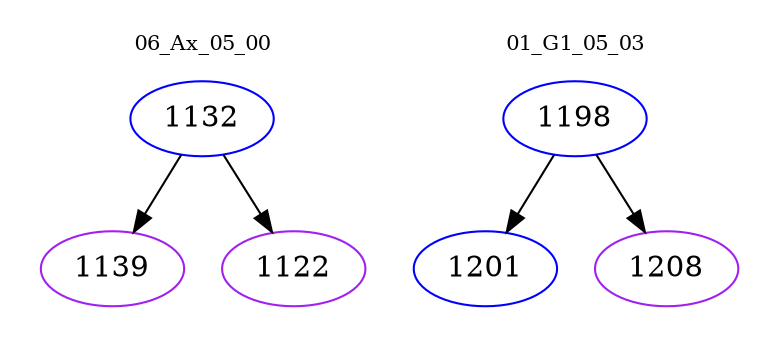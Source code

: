 digraph{
subgraph cluster_0 {
color = white
label = "06_Ax_05_00";
fontsize=10;
T0_1132 [label="1132", color="blue"]
T0_1132 -> T0_1139 [color="black"]
T0_1139 [label="1139", color="purple"]
T0_1132 -> T0_1122 [color="black"]
T0_1122 [label="1122", color="purple"]
}
subgraph cluster_1 {
color = white
label = "01_G1_05_03";
fontsize=10;
T1_1198 [label="1198", color="blue"]
T1_1198 -> T1_1201 [color="black"]
T1_1201 [label="1201", color="blue"]
T1_1198 -> T1_1208 [color="black"]
T1_1208 [label="1208", color="purple"]
}
}

